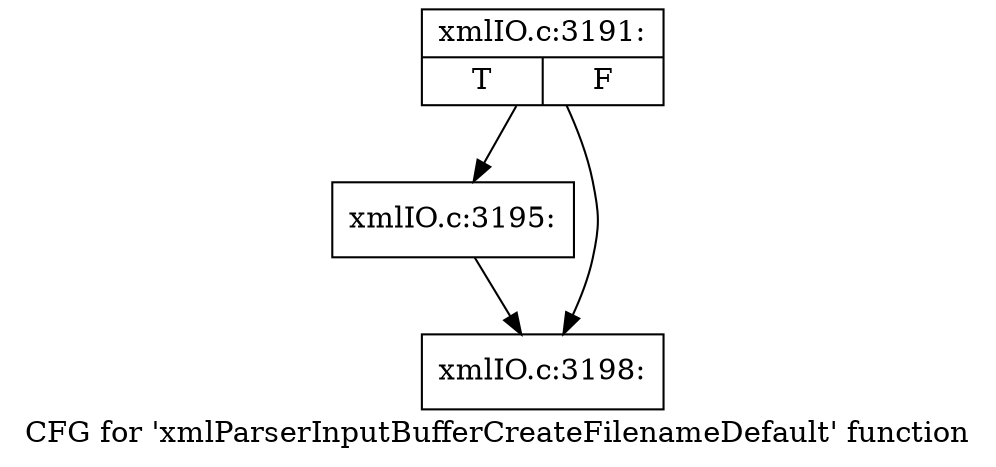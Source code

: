 digraph "CFG for 'xmlParserInputBufferCreateFilenameDefault' function" {
	label="CFG for 'xmlParserInputBufferCreateFilenameDefault' function";

	Node0x52ecea0 [shape=record,label="{xmlIO.c:3191:|{<s0>T|<s1>F}}"];
	Node0x52ecea0 -> Node0x52ea9b0;
	Node0x52ecea0 -> Node0x52eaa00;
	Node0x52ea9b0 [shape=record,label="{xmlIO.c:3195:}"];
	Node0x52ea9b0 -> Node0x52eaa00;
	Node0x52eaa00 [shape=record,label="{xmlIO.c:3198:}"];
}
